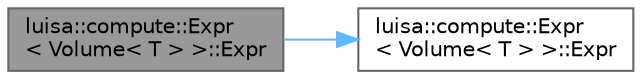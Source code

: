 digraph "luisa::compute::Expr&lt; Volume&lt; T &gt; &gt;::Expr"
{
 // LATEX_PDF_SIZE
  bgcolor="transparent";
  edge [fontname=Helvetica,fontsize=10,labelfontname=Helvetica,labelfontsize=10];
  node [fontname=Helvetica,fontsize=10,shape=box,height=0.2,width=0.4];
  rankdir="LR";
  Node1 [id="Node000001",label="luisa::compute::Expr\l\< Volume\< T \> \>::Expr",height=0.2,width=0.4,color="gray40", fillcolor="grey60", style="filled", fontcolor="black",tooltip="Construct from Volume. Will create texture binding."];
  Node1 -> Node2 [id="edge1_Node000001_Node000002",color="steelblue1",style="solid",tooltip=" "];
  Node2 [id="Node000002",label="luisa::compute::Expr\l\< Volume\< T \> \>::Expr",height=0.2,width=0.4,color="grey40", fillcolor="white", style="filled",URL="$structluisa_1_1compute_1_1_expr_3_01_volume_3_01_t_01_4_01_4.html#ae9ac29ca046ab9abff654d879205fca6",tooltip="Construct from RefExpr"];
}
